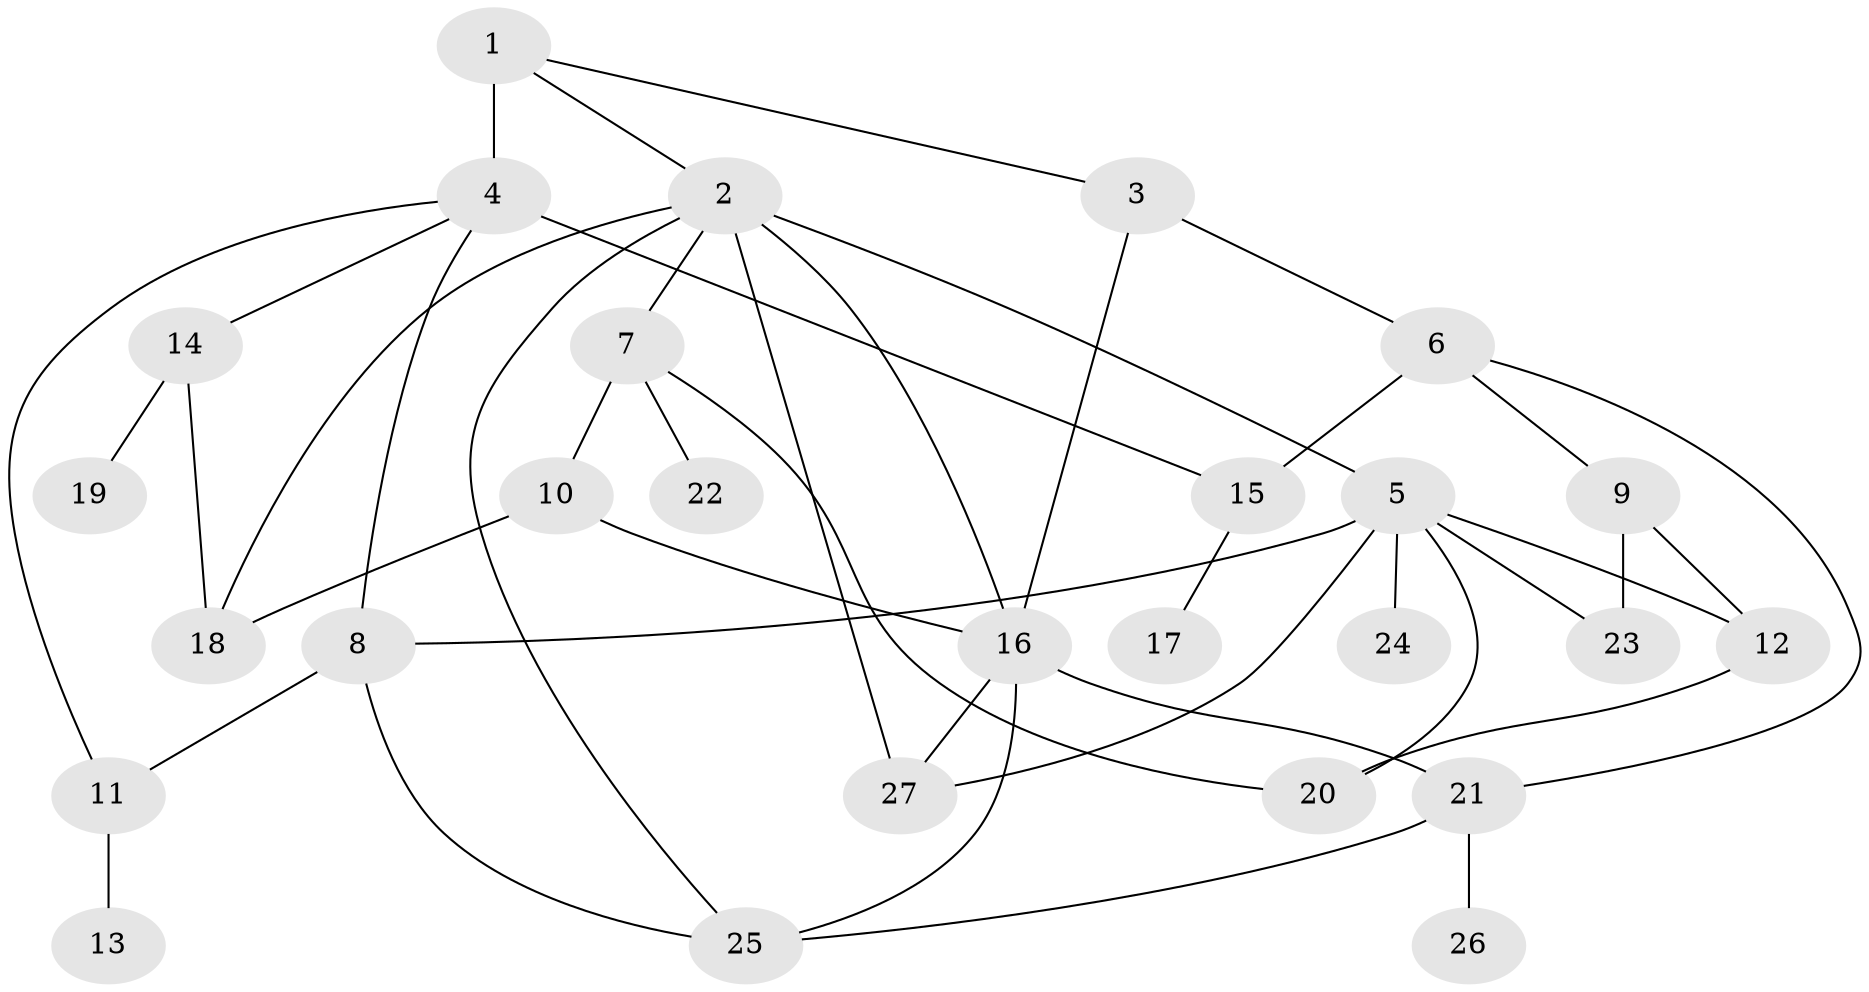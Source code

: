 // original degree distribution, {6: 0.030303030303030304, 4: 0.18181818181818182, 3: 0.15151515151515152, 2: 0.3181818181818182, 8: 0.015151515151515152, 5: 0.030303030303030304, 1: 0.2727272727272727}
// Generated by graph-tools (version 1.1) at 2025/48/03/04/25 22:48:45]
// undirected, 27 vertices, 43 edges
graph export_dot {
  node [color=gray90,style=filled];
  1;
  2;
  3;
  4;
  5;
  6;
  7;
  8;
  9;
  10;
  11;
  12;
  13;
  14;
  15;
  16;
  17;
  18;
  19;
  20;
  21;
  22;
  23;
  24;
  25;
  26;
  27;
  1 -- 2 [weight=1.0];
  1 -- 3 [weight=1.0];
  1 -- 4 [weight=4.0];
  2 -- 5 [weight=1.0];
  2 -- 7 [weight=1.0];
  2 -- 16 [weight=2.0];
  2 -- 18 [weight=1.0];
  2 -- 25 [weight=1.0];
  2 -- 27 [weight=1.0];
  3 -- 6 [weight=1.0];
  3 -- 16 [weight=1.0];
  4 -- 8 [weight=1.0];
  4 -- 11 [weight=1.0];
  4 -- 14 [weight=1.0];
  4 -- 15 [weight=1.0];
  5 -- 8 [weight=1.0];
  5 -- 12 [weight=1.0];
  5 -- 20 [weight=1.0];
  5 -- 23 [weight=1.0];
  5 -- 24 [weight=1.0];
  5 -- 27 [weight=1.0];
  6 -- 9 [weight=1.0];
  6 -- 15 [weight=1.0];
  6 -- 21 [weight=1.0];
  7 -- 10 [weight=1.0];
  7 -- 20 [weight=1.0];
  7 -- 22 [weight=1.0];
  8 -- 11 [weight=1.0];
  8 -- 25 [weight=1.0];
  9 -- 12 [weight=1.0];
  9 -- 23 [weight=1.0];
  10 -- 16 [weight=1.0];
  10 -- 18 [weight=1.0];
  11 -- 13 [weight=1.0];
  12 -- 20 [weight=1.0];
  14 -- 18 [weight=1.0];
  14 -- 19 [weight=1.0];
  15 -- 17 [weight=2.0];
  16 -- 21 [weight=1.0];
  16 -- 25 [weight=1.0];
  16 -- 27 [weight=1.0];
  21 -- 25 [weight=1.0];
  21 -- 26 [weight=1.0];
}
